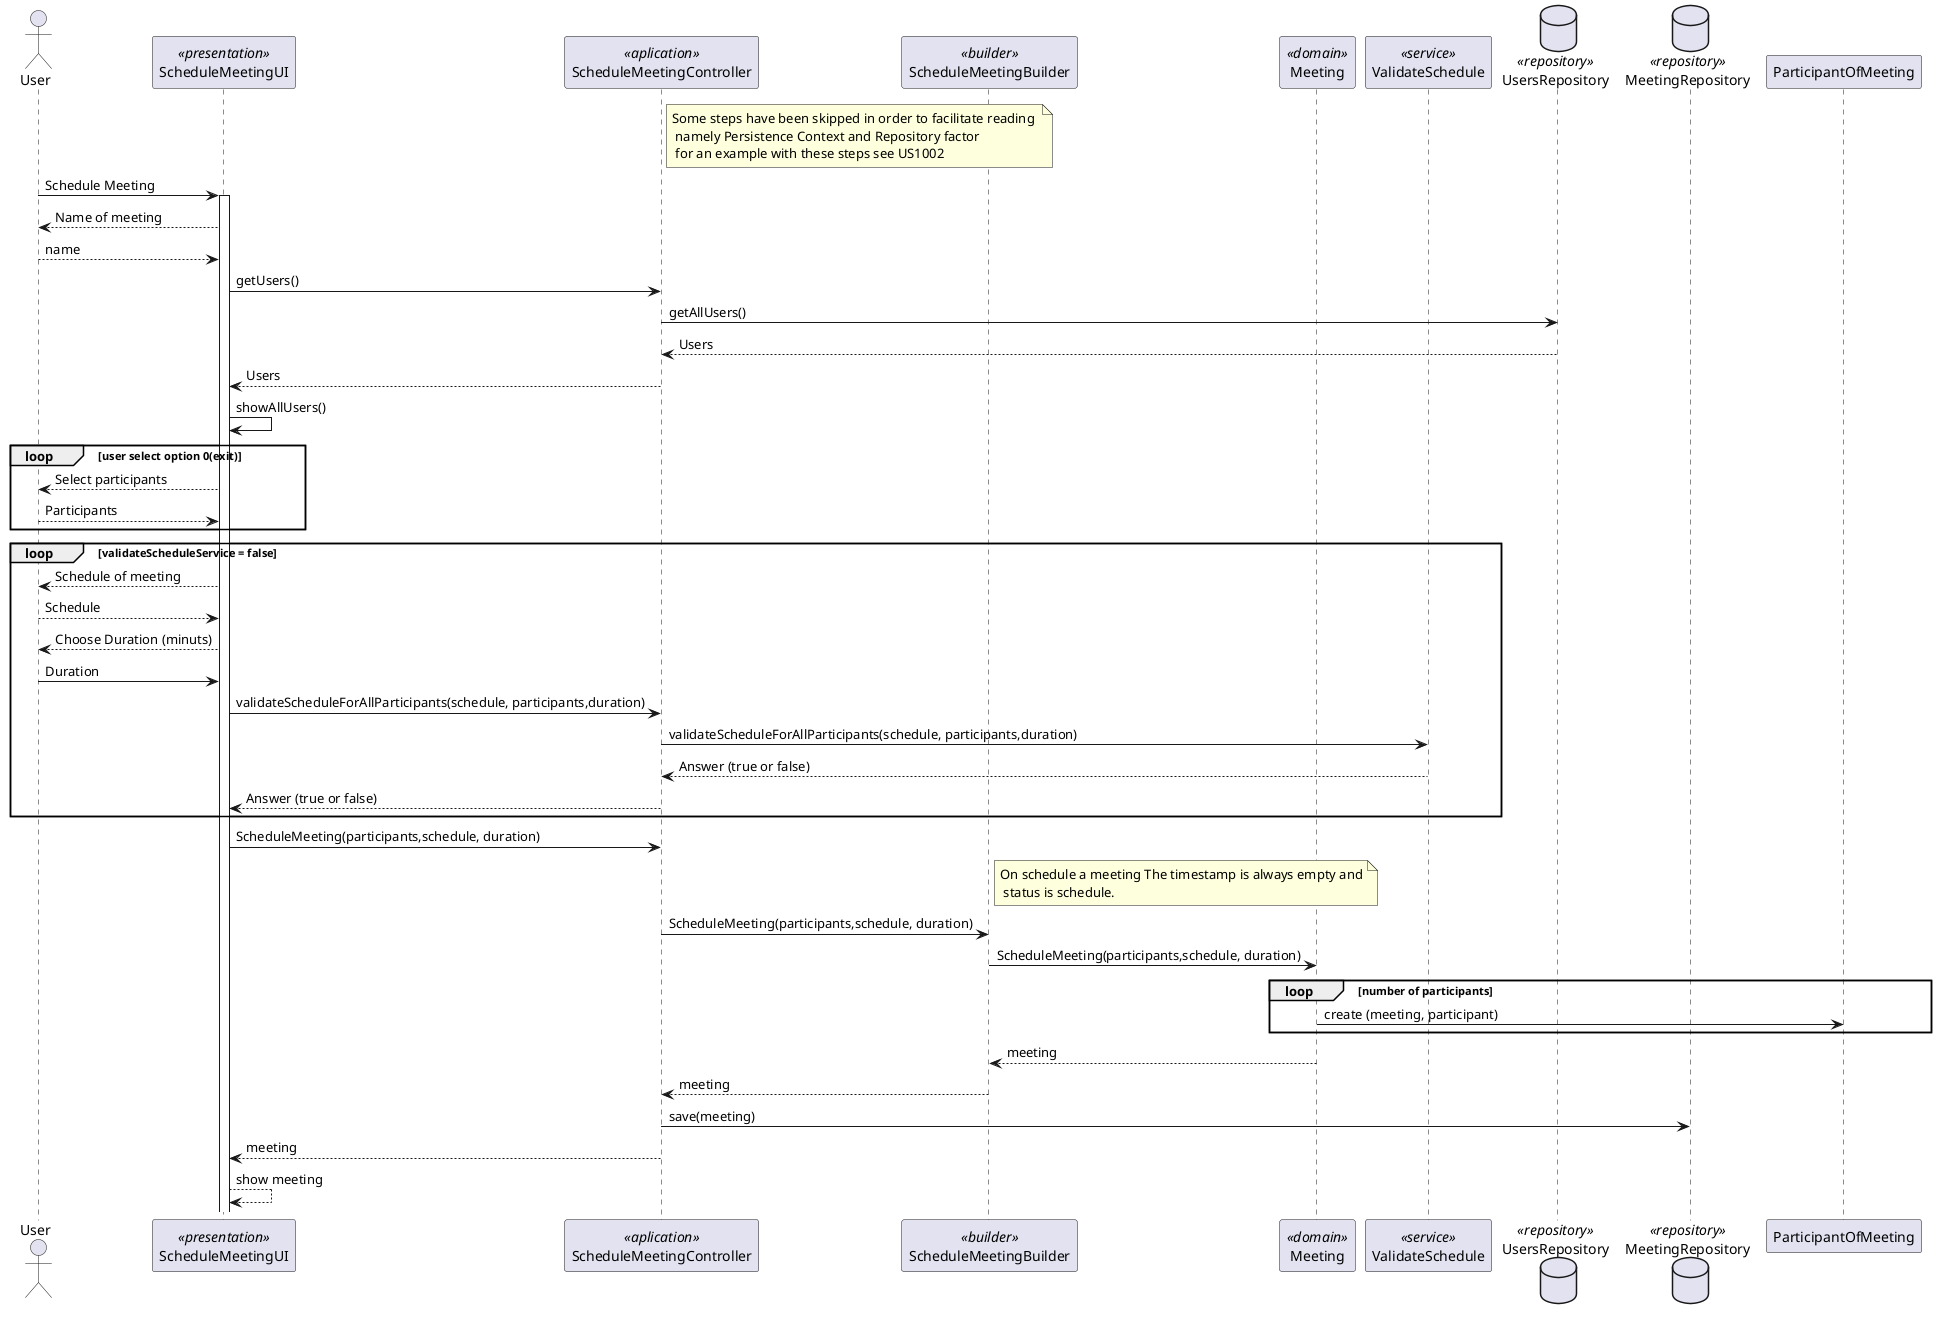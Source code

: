 @startuml
actor User as Actor
participant ScheduleMeetingUI as UI <<presentation>>
participant ScheduleMeetingController as Controller <<aplication>>
participant ScheduleMeetingBuilder as Builder <<builder>>
participant Meeting as Domain <<domain>>
participant ValidateSchedule as Service <<service>>
database UsersRepository as UsersRepository <<repository>>
database MeetingRepository as MeetingRepository <<repository>>

note right of Controller:Some steps have been skipped in order to facilitate reading \n namely Persistence Context and Repository factor \n for an example with these steps see US1002
Actor -> UI: Schedule Meeting
activate UI
    UI --> Actor: Name of meeting
    Actor --> UI: name
    UI -> Controller: getUsers()
    Controller -> UsersRepository: getAllUsers()
    UsersRepository --> Controller: Users
    Controller --> UI: Users
    UI -> UI: showAllUsers()
    loop user select option 0(exit)
        UI --> Actor: Select participants
        Actor --> UI: Participants
    end


    loop validateScheduleService = false
        UI --> Actor: Schedule of meeting
        Actor --> UI: Schedule
        UI --> Actor: Choose Duration (minuts)
        Actor -> UI: Duration
        UI -> Controller: validateScheduleForAllParticipants(schedule, participants,duration)
        Controller -> Service: validateScheduleForAllParticipants(schedule, participants,duration)
        Service --> Controller: Answer (true or false)
        Controller --> UI: Answer (true or false)
    end
    UI -> Controller: ScheduleMeeting(participants,schedule, duration)
    note right of Builder: On schedule a meeting The timestamp is always empty and\n status is schedule.
    Controller -> Builder:ScheduleMeeting(participants,schedule, duration)
    Builder -> Domain: ScheduleMeeting(participants,schedule, duration)
    loop number of participants
        Domain -> ParticipantOfMeeting: create (meeting, participant)
    end
    Domain --> Builder: meeting
    Builder --> Controller: meeting
    Controller -> MeetingRepository: save(meeting)
    Controller --> UI: meeting
    UI --> UI: show meeting




@enduml